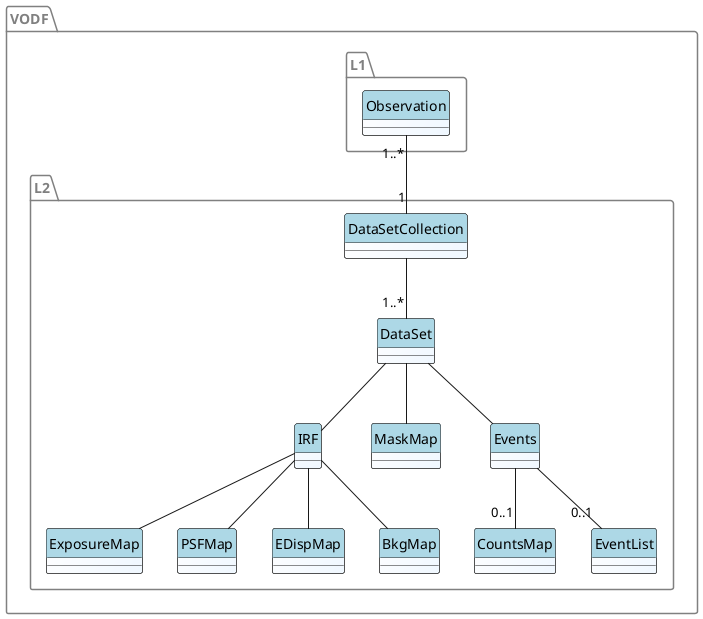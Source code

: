 @startuml
hide circles
skinparam ClassBackgroundColor white/aliceblue
skinparam ClassHeaderBackgroundColor lightblue
<style>
package {
        LineColor gray
        FontColor gray
}
</style>


VODF.L1.Observation "1..*" -- "1" VODF.L2.DataSetCollection

package VODF.L2 {
        DataSetCollection -- "1..*" DataSet
        DataSet -- IRF
        IRF -- ExposureMap
        IRF -- PSFMap
        IRF -- EDispMap
        IRF -- BkgMap

        DataSet -- MaskMap

        DataSet -- Events
        Events -- "0..1" CountsMap
        Events -- "0..1" EventList
}
@enduml
